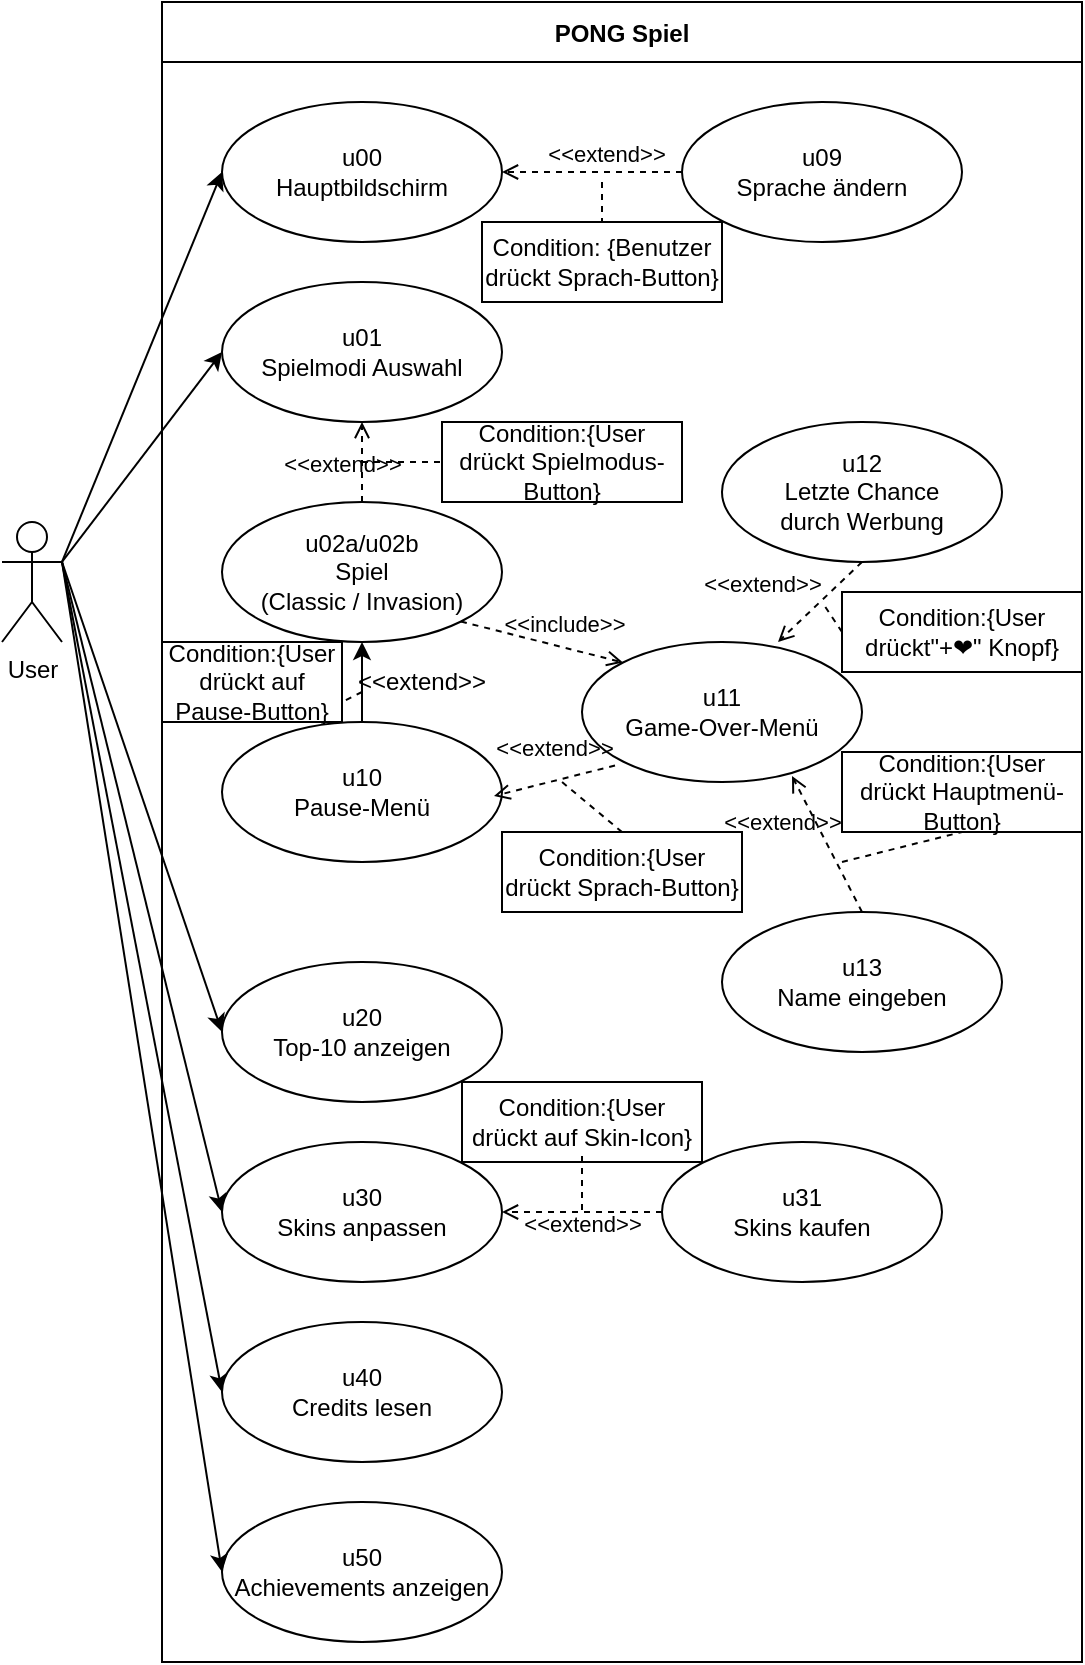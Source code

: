 <mxfile version="20.5.3" type="device"><diagram id="rC3o6LJDQPRskBT75d7o" name="Seite-1"><mxGraphModel dx="1094" dy="454" grid="1" gridSize="10" guides="1" tooltips="1" connect="1" arrows="1" fold="1" page="1" pageScale="1" pageWidth="827" pageHeight="1169" math="0" shadow="0"><root><mxCell id="0"/><mxCell id="1" parent="0"/><mxCell id="iEZOi4mxYqS7EW2QObZV-17" style="rounded=0;orthogonalLoop=1;jettySize=auto;html=1;exitX=1;exitY=0.333;exitDx=0;exitDy=0;exitPerimeter=0;entryX=0;entryY=0.5;entryDx=0;entryDy=0;" parent="1" source="iEZOi4mxYqS7EW2QObZV-2" target="iEZOi4mxYqS7EW2QObZV-21" edge="1"><mxGeometry relative="1" as="geometry"><mxPoint x="160" y="115" as="targetPoint"/></mxGeometry></mxCell><mxCell id="iEZOi4mxYqS7EW2QObZV-18" style="edgeStyle=none;rounded=0;orthogonalLoop=1;jettySize=auto;html=1;exitX=1;exitY=0.333;exitDx=0;exitDy=0;exitPerimeter=0;entryX=0;entryY=0.5;entryDx=0;entryDy=0;" parent="1" source="iEZOi4mxYqS7EW2QObZV-2" target="iEZOi4mxYqS7EW2QObZV-7" edge="1"><mxGeometry relative="1" as="geometry"/></mxCell><mxCell id="iEZOi4mxYqS7EW2QObZV-19" style="edgeStyle=none;rounded=0;orthogonalLoop=1;jettySize=auto;html=1;exitX=1;exitY=0.333;exitDx=0;exitDy=0;exitPerimeter=0;entryX=0;entryY=0.5;entryDx=0;entryDy=0;" parent="1" source="iEZOi4mxYqS7EW2QObZV-2" target="iEZOi4mxYqS7EW2QObZV-8" edge="1"><mxGeometry relative="1" as="geometry"/></mxCell><mxCell id="iEZOi4mxYqS7EW2QObZV-20" style="edgeStyle=none;rounded=0;orthogonalLoop=1;jettySize=auto;html=1;exitX=1;exitY=0.333;exitDx=0;exitDy=0;exitPerimeter=0;entryX=0;entryY=0.5;entryDx=0;entryDy=0;" parent="1" source="iEZOi4mxYqS7EW2QObZV-2" target="iEZOi4mxYqS7EW2QObZV-9" edge="1"><mxGeometry relative="1" as="geometry"/></mxCell><mxCell id="jVGw4DO2HXIxGJGmKAP4-8" style="rounded=0;orthogonalLoop=1;jettySize=auto;html=1;exitX=1;exitY=0.333;exitDx=0;exitDy=0;exitPerimeter=0;entryX=0;entryY=0.5;entryDx=0;entryDy=0;" parent="1" source="iEZOi4mxYqS7EW2QObZV-2" target="jVGw4DO2HXIxGJGmKAP4-1" edge="1"><mxGeometry relative="1" as="geometry"/></mxCell><mxCell id="iEZOi4mxYqS7EW2QObZV-2" value="User" style="shape=umlActor;verticalLabelPosition=bottom;verticalAlign=top;html=1;" parent="1" vertex="1"><mxGeometry x="30" y="320" width="30" height="60" as="geometry"/></mxCell><mxCell id="LAtBqFe-l7wXvcVCQKyZ-11" value="PONG Spiel" style="swimlane;startSize=30;" parent="1" vertex="1"><mxGeometry x="110" y="60" width="460" height="830" as="geometry"/></mxCell><mxCell id="iEZOi4mxYqS7EW2QObZV-22" value="u12&lt;br&gt;Letzte Chance&lt;br&gt;durch Werbung" style="ellipse;whiteSpace=wrap;html=1;" parent="LAtBqFe-l7wXvcVCQKyZ-11" vertex="1"><mxGeometry x="280" y="210" width="140" height="70" as="geometry"/></mxCell><mxCell id="iEZOi4mxYqS7EW2QObZV-21" value="u01&lt;br&gt;Spielmodi Auswahl" style="ellipse;whiteSpace=wrap;html=1;" parent="LAtBqFe-l7wXvcVCQKyZ-11" vertex="1"><mxGeometry x="30" y="140" width="140" height="70" as="geometry"/></mxCell><mxCell id="iEZOi4mxYqS7EW2QObZV-7" value="u20&lt;br&gt;Top-10 anzeigen" style="ellipse;whiteSpace=wrap;html=1;" parent="LAtBqFe-l7wXvcVCQKyZ-11" vertex="1"><mxGeometry x="30" y="480" width="140" height="70" as="geometry"/></mxCell><mxCell id="iEZOi4mxYqS7EW2QObZV-8" value="u30&lt;br&gt;Skins anpassen" style="ellipse;whiteSpace=wrap;html=1;" parent="LAtBqFe-l7wXvcVCQKyZ-11" vertex="1"><mxGeometry x="30" y="570" width="140" height="70" as="geometry"/></mxCell><mxCell id="iEZOi4mxYqS7EW2QObZV-9" value="u40&lt;br&gt;Credits lesen" style="ellipse;whiteSpace=wrap;html=1;" parent="LAtBqFe-l7wXvcVCQKyZ-11" vertex="1"><mxGeometry x="30" y="660" width="140" height="70" as="geometry"/></mxCell><mxCell id="4HkAFhTNkz77IE5oz_N8-2" style="edgeStyle=orthogonalEdgeStyle;rounded=0;orthogonalLoop=1;jettySize=auto;html=1;exitX=0.5;exitY=0;exitDx=0;exitDy=0;entryX=0.5;entryY=1;entryDx=0;entryDy=0;" edge="1" parent="LAtBqFe-l7wXvcVCQKyZ-11" source="LAtBqFe-l7wXvcVCQKyZ-14" target="jVGw4DO2HXIxGJGmKAP4-2"><mxGeometry relative="1" as="geometry"/></mxCell><mxCell id="LAtBqFe-l7wXvcVCQKyZ-14" value="u10&lt;br&gt;Pause-Menü" style="ellipse;whiteSpace=wrap;html=1;" parent="LAtBqFe-l7wXvcVCQKyZ-11" vertex="1"><mxGeometry x="30" y="360" width="140" height="70" as="geometry"/></mxCell><mxCell id="LAtBqFe-l7wXvcVCQKyZ-17" value="u31&lt;br&gt;Skins kaufen" style="ellipse;whiteSpace=wrap;html=1;" parent="LAtBqFe-l7wXvcVCQKyZ-11" vertex="1"><mxGeometry x="250" y="570" width="140" height="70" as="geometry"/></mxCell><mxCell id="LAtBqFe-l7wXvcVCQKyZ-18" value="&amp;lt;&amp;lt;extend&amp;gt;&amp;gt;" style="html=1;verticalAlign=bottom;labelBackgroundColor=none;endArrow=open;endFill=0;dashed=1;rounded=0;exitX=0;exitY=0.5;exitDx=0;exitDy=0;entryX=1;entryY=0.5;entryDx=0;entryDy=0;" parent="LAtBqFe-l7wXvcVCQKyZ-11" source="LAtBqFe-l7wXvcVCQKyZ-17" target="iEZOi4mxYqS7EW2QObZV-8" edge="1"><mxGeometry y="15" width="160" relative="1" as="geometry"><mxPoint x="270" y="215.0" as="sourcePoint"/><mxPoint x="187.261" y="312.763" as="targetPoint"/><mxPoint as="offset"/></mxGeometry></mxCell><mxCell id="LAtBqFe-l7wXvcVCQKyZ-19" value="&amp;lt;&amp;lt;extend&amp;gt;&amp;gt;" style="html=1;verticalAlign=bottom;labelBackgroundColor=none;endArrow=open;endFill=0;dashed=1;rounded=0;exitX=0.5;exitY=1;exitDx=0;exitDy=0;entryX=0.7;entryY=0;entryDx=0;entryDy=0;entryPerimeter=0;" parent="LAtBqFe-l7wXvcVCQKyZ-11" source="iEZOi4mxYqS7EW2QObZV-22" target="jVGw4DO2HXIxGJGmKAP4-3" edge="1"><mxGeometry x="0.724" y="-20" width="160" relative="1" as="geometry"><mxPoint x="250" y="445" as="sourcePoint"/><mxPoint x="188.61" y="376.943" as="targetPoint"/><mxPoint as="offset"/></mxGeometry></mxCell><mxCell id="LAtBqFe-l7wXvcVCQKyZ-20" value="u13&lt;br&gt;Name eingeben" style="ellipse;whiteSpace=wrap;html=1;" parent="LAtBqFe-l7wXvcVCQKyZ-11" vertex="1"><mxGeometry x="280" y="455" width="140" height="70" as="geometry"/></mxCell><mxCell id="LAtBqFe-l7wXvcVCQKyZ-21" value="&amp;lt;&amp;lt;extend&amp;gt;&amp;gt;" style="html=1;verticalAlign=bottom;labelBackgroundColor=none;endArrow=open;endFill=0;dashed=1;rounded=0;exitX=0.5;exitY=0;exitDx=0;exitDy=0;entryX=0.75;entryY=0.957;entryDx=0;entryDy=0;entryPerimeter=0;" parent="LAtBqFe-l7wXvcVCQKyZ-11" source="LAtBqFe-l7wXvcVCQKyZ-20" target="jVGw4DO2HXIxGJGmKAP4-3" edge="1"><mxGeometry x="0.292" y="20" width="160" relative="1" as="geometry"><mxPoint x="244.503" y="420.251" as="sourcePoint"/><mxPoint x="194.386" y="375.486" as="targetPoint"/><mxPoint y="-1" as="offset"/></mxGeometry></mxCell><mxCell id="jVGw4DO2HXIxGJGmKAP4-1" value="u00&lt;br&gt;Hauptbildschirm" style="ellipse;whiteSpace=wrap;html=1;" parent="LAtBqFe-l7wXvcVCQKyZ-11" vertex="1"><mxGeometry x="30" y="50" width="140" height="70" as="geometry"/></mxCell><mxCell id="jVGw4DO2HXIxGJGmKAP4-2" value="u02a/u02b&lt;br&gt;Spiel&lt;br&gt;(Classic / Invasion)" style="ellipse;whiteSpace=wrap;html=1;" parent="LAtBqFe-l7wXvcVCQKyZ-11" vertex="1"><mxGeometry x="30" y="250" width="140" height="70" as="geometry"/></mxCell><mxCell id="jVGw4DO2HXIxGJGmKAP4-3" value="u11&lt;br&gt;Game-Over-Menü" style="ellipse;whiteSpace=wrap;html=1;" parent="LAtBqFe-l7wXvcVCQKyZ-11" vertex="1"><mxGeometry x="210" y="320" width="140" height="70" as="geometry"/></mxCell><mxCell id="jVGw4DO2HXIxGJGmKAP4-4" value="&amp;lt;&amp;lt;include&amp;gt;&amp;gt;" style="html=1;verticalAlign=bottom;labelBackgroundColor=none;endArrow=open;endFill=0;dashed=1;rounded=0;curved=1;entryX=0;entryY=0;entryDx=0;entryDy=0;exitX=1;exitY=1;exitDx=0;exitDy=0;" parent="LAtBqFe-l7wXvcVCQKyZ-11" source="jVGw4DO2HXIxGJGmKAP4-2" target="jVGw4DO2HXIxGJGmKAP4-3" edge="1"><mxGeometry x="0.232" y="2" width="160" relative="1" as="geometry"><mxPoint x="110" y="320" as="sourcePoint"/><mxPoint x="110" y="370" as="targetPoint"/><mxPoint x="1" as="offset"/></mxGeometry></mxCell><mxCell id="jVGw4DO2HXIxGJGmKAP4-9" value="u09&lt;br&gt;Sprache ändern" style="ellipse;whiteSpace=wrap;html=1;" parent="LAtBqFe-l7wXvcVCQKyZ-11" vertex="1"><mxGeometry x="260" y="50" width="140" height="70" as="geometry"/></mxCell><mxCell id="jVGw4DO2HXIxGJGmKAP4-11" value="&amp;lt;&amp;lt;extend&amp;gt;&amp;gt;" style="html=1;verticalAlign=bottom;labelBackgroundColor=none;endArrow=open;endFill=0;dashed=1;rounded=0;entryX=0.5;entryY=1;entryDx=0;entryDy=0;" parent="LAtBqFe-l7wXvcVCQKyZ-11" source="jVGw4DO2HXIxGJGmKAP4-2" target="iEZOi4mxYqS7EW2QObZV-21" edge="1"><mxGeometry x="-0.5" y="10" width="160" relative="1" as="geometry"><mxPoint x="100" y="250" as="sourcePoint"/><mxPoint x="318" y="330" as="targetPoint"/><mxPoint as="offset"/></mxGeometry></mxCell><mxCell id="jVGw4DO2HXIxGJGmKAP4-12" value="&amp;lt;&amp;lt;extend&amp;gt;&amp;gt;" style="html=1;verticalAlign=bottom;labelBackgroundColor=none;endArrow=open;endFill=0;dashed=1;rounded=0;entryX=1;entryY=0.5;entryDx=0;entryDy=0;exitX=0;exitY=0.5;exitDx=0;exitDy=0;" parent="LAtBqFe-l7wXvcVCQKyZ-11" source="jVGw4DO2HXIxGJGmKAP4-9" target="jVGw4DO2HXIxGJGmKAP4-1" edge="1"><mxGeometry x="-0.143" width="160" relative="1" as="geometry"><mxPoint x="220" y="85" as="sourcePoint"/><mxPoint x="110" y="220" as="targetPoint"/><mxPoint as="offset"/></mxGeometry></mxCell><mxCell id="jVGw4DO2HXIxGJGmKAP4-13" style="edgeStyle=none;rounded=0;orthogonalLoop=1;jettySize=auto;html=1;exitX=0.5;exitY=1;exitDx=0;exitDy=0;" parent="LAtBqFe-l7wXvcVCQKyZ-11" source="jVGw4DO2HXIxGJGmKAP4-9" target="jVGw4DO2HXIxGJGmKAP4-9" edge="1"><mxGeometry relative="1" as="geometry"/></mxCell><mxCell id="HLQ_2blHUWK3xJGXjUCf-1" value="u50&lt;br&gt;Achievements anzeigen" style="ellipse;whiteSpace=wrap;html=1;" parent="LAtBqFe-l7wXvcVCQKyZ-11" vertex="1"><mxGeometry x="30" y="750" width="140" height="70" as="geometry"/></mxCell><mxCell id="4HkAFhTNkz77IE5oz_N8-6" value="&amp;lt;&amp;lt;extend&amp;gt;&amp;gt;" style="text;html=1;strokeColor=none;fillColor=none;align=center;verticalAlign=middle;whiteSpace=wrap;rounded=0;" vertex="1" parent="LAtBqFe-l7wXvcVCQKyZ-11"><mxGeometry x="100" y="325" width="60" height="30" as="geometry"/></mxCell><mxCell id="4HkAFhTNkz77IE5oz_N8-7" value="Condition: {Benutzer drückt Sprach-Button}" style="rounded=0;whiteSpace=wrap;html=1;" vertex="1" parent="LAtBqFe-l7wXvcVCQKyZ-11"><mxGeometry x="160" y="110" width="120" height="40" as="geometry"/></mxCell><mxCell id="4HkAFhTNkz77IE5oz_N8-8" value="Condition:{User drückt Spielmodus-Button}" style="rounded=0;whiteSpace=wrap;html=1;" vertex="1" parent="LAtBqFe-l7wXvcVCQKyZ-11"><mxGeometry x="140" y="210" width="120" height="40" as="geometry"/></mxCell><mxCell id="4HkAFhTNkz77IE5oz_N8-10" value="Condition:{User drückt&quot;+❤&quot; Knopf}" style="rounded=0;whiteSpace=wrap;html=1;" vertex="1" parent="LAtBqFe-l7wXvcVCQKyZ-11"><mxGeometry x="340" y="295" width="120" height="40" as="geometry"/></mxCell><mxCell id="4HkAFhTNkz77IE5oz_N8-11" value="Condition:{User drückt Sprach-Button}" style="rounded=0;whiteSpace=wrap;html=1;" vertex="1" parent="LAtBqFe-l7wXvcVCQKyZ-11"><mxGeometry x="170" y="415" width="120" height="40" as="geometry"/></mxCell><mxCell id="4HkAFhTNkz77IE5oz_N8-12" value="Condition:{User drückt Hauptmenü-Button}" style="rounded=0;whiteSpace=wrap;html=1;" vertex="1" parent="LAtBqFe-l7wXvcVCQKyZ-11"><mxGeometry x="340" y="375" width="120" height="40" as="geometry"/></mxCell><mxCell id="4HkAFhTNkz77IE5oz_N8-15" value="" style="endArrow=none;dashed=1;html=1;rounded=0;exitX=0.5;exitY=0;exitDx=0;exitDy=0;" edge="1" parent="LAtBqFe-l7wXvcVCQKyZ-11" source="4HkAFhTNkz77IE5oz_N8-11"><mxGeometry width="50" height="50" relative="1" as="geometry"><mxPoint x="150" y="440" as="sourcePoint"/><mxPoint x="200" y="390" as="targetPoint"/></mxGeometry></mxCell><mxCell id="4HkAFhTNkz77IE5oz_N8-23" value="Condition:{User drückt auf Pause-Button}" style="rounded=0;whiteSpace=wrap;html=1;" vertex="1" parent="LAtBqFe-l7wXvcVCQKyZ-11"><mxGeometry y="320" width="90" height="40" as="geometry"/></mxCell><mxCell id="4HkAFhTNkz77IE5oz_N8-25" value="Condition:{User drückt auf Skin-Icon}" style="rounded=0;whiteSpace=wrap;html=1;" vertex="1" parent="LAtBqFe-l7wXvcVCQKyZ-11"><mxGeometry x="150" y="540" width="120" height="40" as="geometry"/></mxCell><mxCell id="HLQ_2blHUWK3xJGXjUCf-2" value="" style="endArrow=classic;html=1;rounded=0;exitX=1;exitY=0.333;exitDx=0;exitDy=0;exitPerimeter=0;entryX=0;entryY=0.5;entryDx=0;entryDy=0;" parent="1" source="iEZOi4mxYqS7EW2QObZV-2" target="HLQ_2blHUWK3xJGXjUCf-1" edge="1"><mxGeometry width="50" height="50" relative="1" as="geometry"><mxPoint x="390" y="600" as="sourcePoint"/><mxPoint x="440" y="550" as="targetPoint"/></mxGeometry></mxCell><mxCell id="4HkAFhTNkz77IE5oz_N8-4" value="&amp;lt;&amp;lt;extend&amp;gt;&amp;gt;" style="html=1;verticalAlign=bottom;labelBackgroundColor=none;endArrow=open;endFill=0;dashed=1;rounded=0;exitX=0;exitY=1;exitDx=0;exitDy=0;entryX=1;entryY=0.5;entryDx=0;entryDy=0;" edge="1" parent="1"><mxGeometry x="-0.05" y="-7" width="160" relative="1" as="geometry"><mxPoint x="336.503" y="441.749" as="sourcePoint"/><mxPoint x="276" y="457" as="targetPoint"/><mxPoint as="offset"/></mxGeometry></mxCell><mxCell id="4HkAFhTNkz77IE5oz_N8-9" value="" style="endArrow=none;dashed=1;html=1;rounded=0;entryX=0.5;entryY=0;entryDx=0;entryDy=0;" edge="1" parent="1" target="4HkAFhTNkz77IE5oz_N8-7"><mxGeometry width="50" height="50" relative="1" as="geometry"><mxPoint x="330" y="150" as="sourcePoint"/><mxPoint x="420" y="280" as="targetPoint"/></mxGeometry></mxCell><mxCell id="4HkAFhTNkz77IE5oz_N8-18" value="" style="endArrow=none;dashed=1;html=1;rounded=0;entryX=0.5;entryY=1;entryDx=0;entryDy=0;" edge="1" parent="1" target="4HkAFhTNkz77IE5oz_N8-12"><mxGeometry width="50" height="50" relative="1" as="geometry"><mxPoint x="450" y="490" as="sourcePoint"/><mxPoint x="420" y="460" as="targetPoint"/></mxGeometry></mxCell><mxCell id="4HkAFhTNkz77IE5oz_N8-19" value="" style="endArrow=none;dashed=1;html=1;rounded=0;exitX=0;exitY=0.5;exitDx=0;exitDy=0;" edge="1" parent="1" source="4HkAFhTNkz77IE5oz_N8-10"><mxGeometry width="50" height="50" relative="1" as="geometry"><mxPoint x="370" y="510" as="sourcePoint"/><mxPoint x="440" y="360" as="targetPoint"/></mxGeometry></mxCell><mxCell id="4HkAFhTNkz77IE5oz_N8-22" value="" style="endArrow=none;dashed=1;html=1;rounded=0;entryX=0;entryY=0.5;entryDx=0;entryDy=0;" edge="1" parent="1" target="4HkAFhTNkz77IE5oz_N8-8"><mxGeometry width="50" height="50" relative="1" as="geometry"><mxPoint x="210" y="290" as="sourcePoint"/><mxPoint x="420" y="310" as="targetPoint"/></mxGeometry></mxCell><mxCell id="4HkAFhTNkz77IE5oz_N8-24" value="" style="endArrow=none;dashed=1;html=1;rounded=0;entryX=1;entryY=0.75;entryDx=0;entryDy=0;" edge="1" parent="1" target="4HkAFhTNkz77IE5oz_N8-23"><mxGeometry width="50" height="50" relative="1" as="geometry"><mxPoint x="210" y="405" as="sourcePoint"/><mxPoint x="420" y="490" as="targetPoint"/></mxGeometry></mxCell><mxCell id="4HkAFhTNkz77IE5oz_N8-26" value="" style="endArrow=none;dashed=1;html=1;rounded=0;entryX=0.5;entryY=1;entryDx=0;entryDy=0;" edge="1" parent="1"><mxGeometry width="50" height="50" relative="1" as="geometry"><mxPoint x="320" y="664" as="sourcePoint"/><mxPoint x="320" y="634" as="targetPoint"/></mxGeometry></mxCell></root></mxGraphModel></diagram></mxfile>